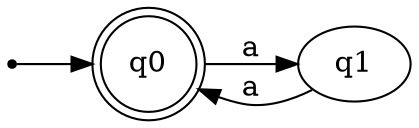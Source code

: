 digraph {
	graph [rankdir=LR]
	ini [shape=point]
	0 [label=q0 shape=doublecircle]
	ini -> 0
	1 [label=q1]
	0 -> 1 [label=a]
	1 -> 0 [label=a]
}
